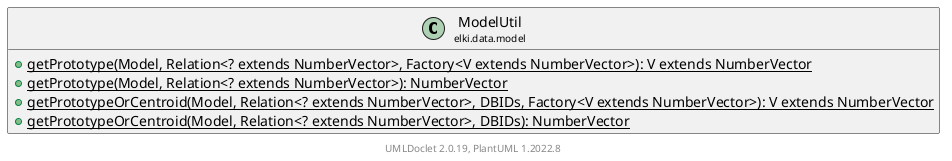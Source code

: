 @startuml
    remove .*\.(Instance|Par|Parameterizer|Factory)$
    set namespaceSeparator none
    hide empty fields
    hide empty methods

    class "<size:14>ModelUtil\n<size:10>elki.data.model" as elki.data.model.ModelUtil [[ModelUtil.html]] {
        {static} +getPrototype(Model, Relation<? extends NumberVector>, Factory<V extends NumberVector>): V extends NumberVector
        {static} +getPrototype(Model, Relation<? extends NumberVector>): NumberVector
        {static} +getPrototypeOrCentroid(Model, Relation<? extends NumberVector>, DBIDs, Factory<V extends NumberVector>): V extends NumberVector
        {static} +getPrototypeOrCentroid(Model, Relation<? extends NumberVector>, DBIDs): NumberVector
    }

    center footer UMLDoclet 2.0.19, PlantUML 1.2022.8
@enduml
